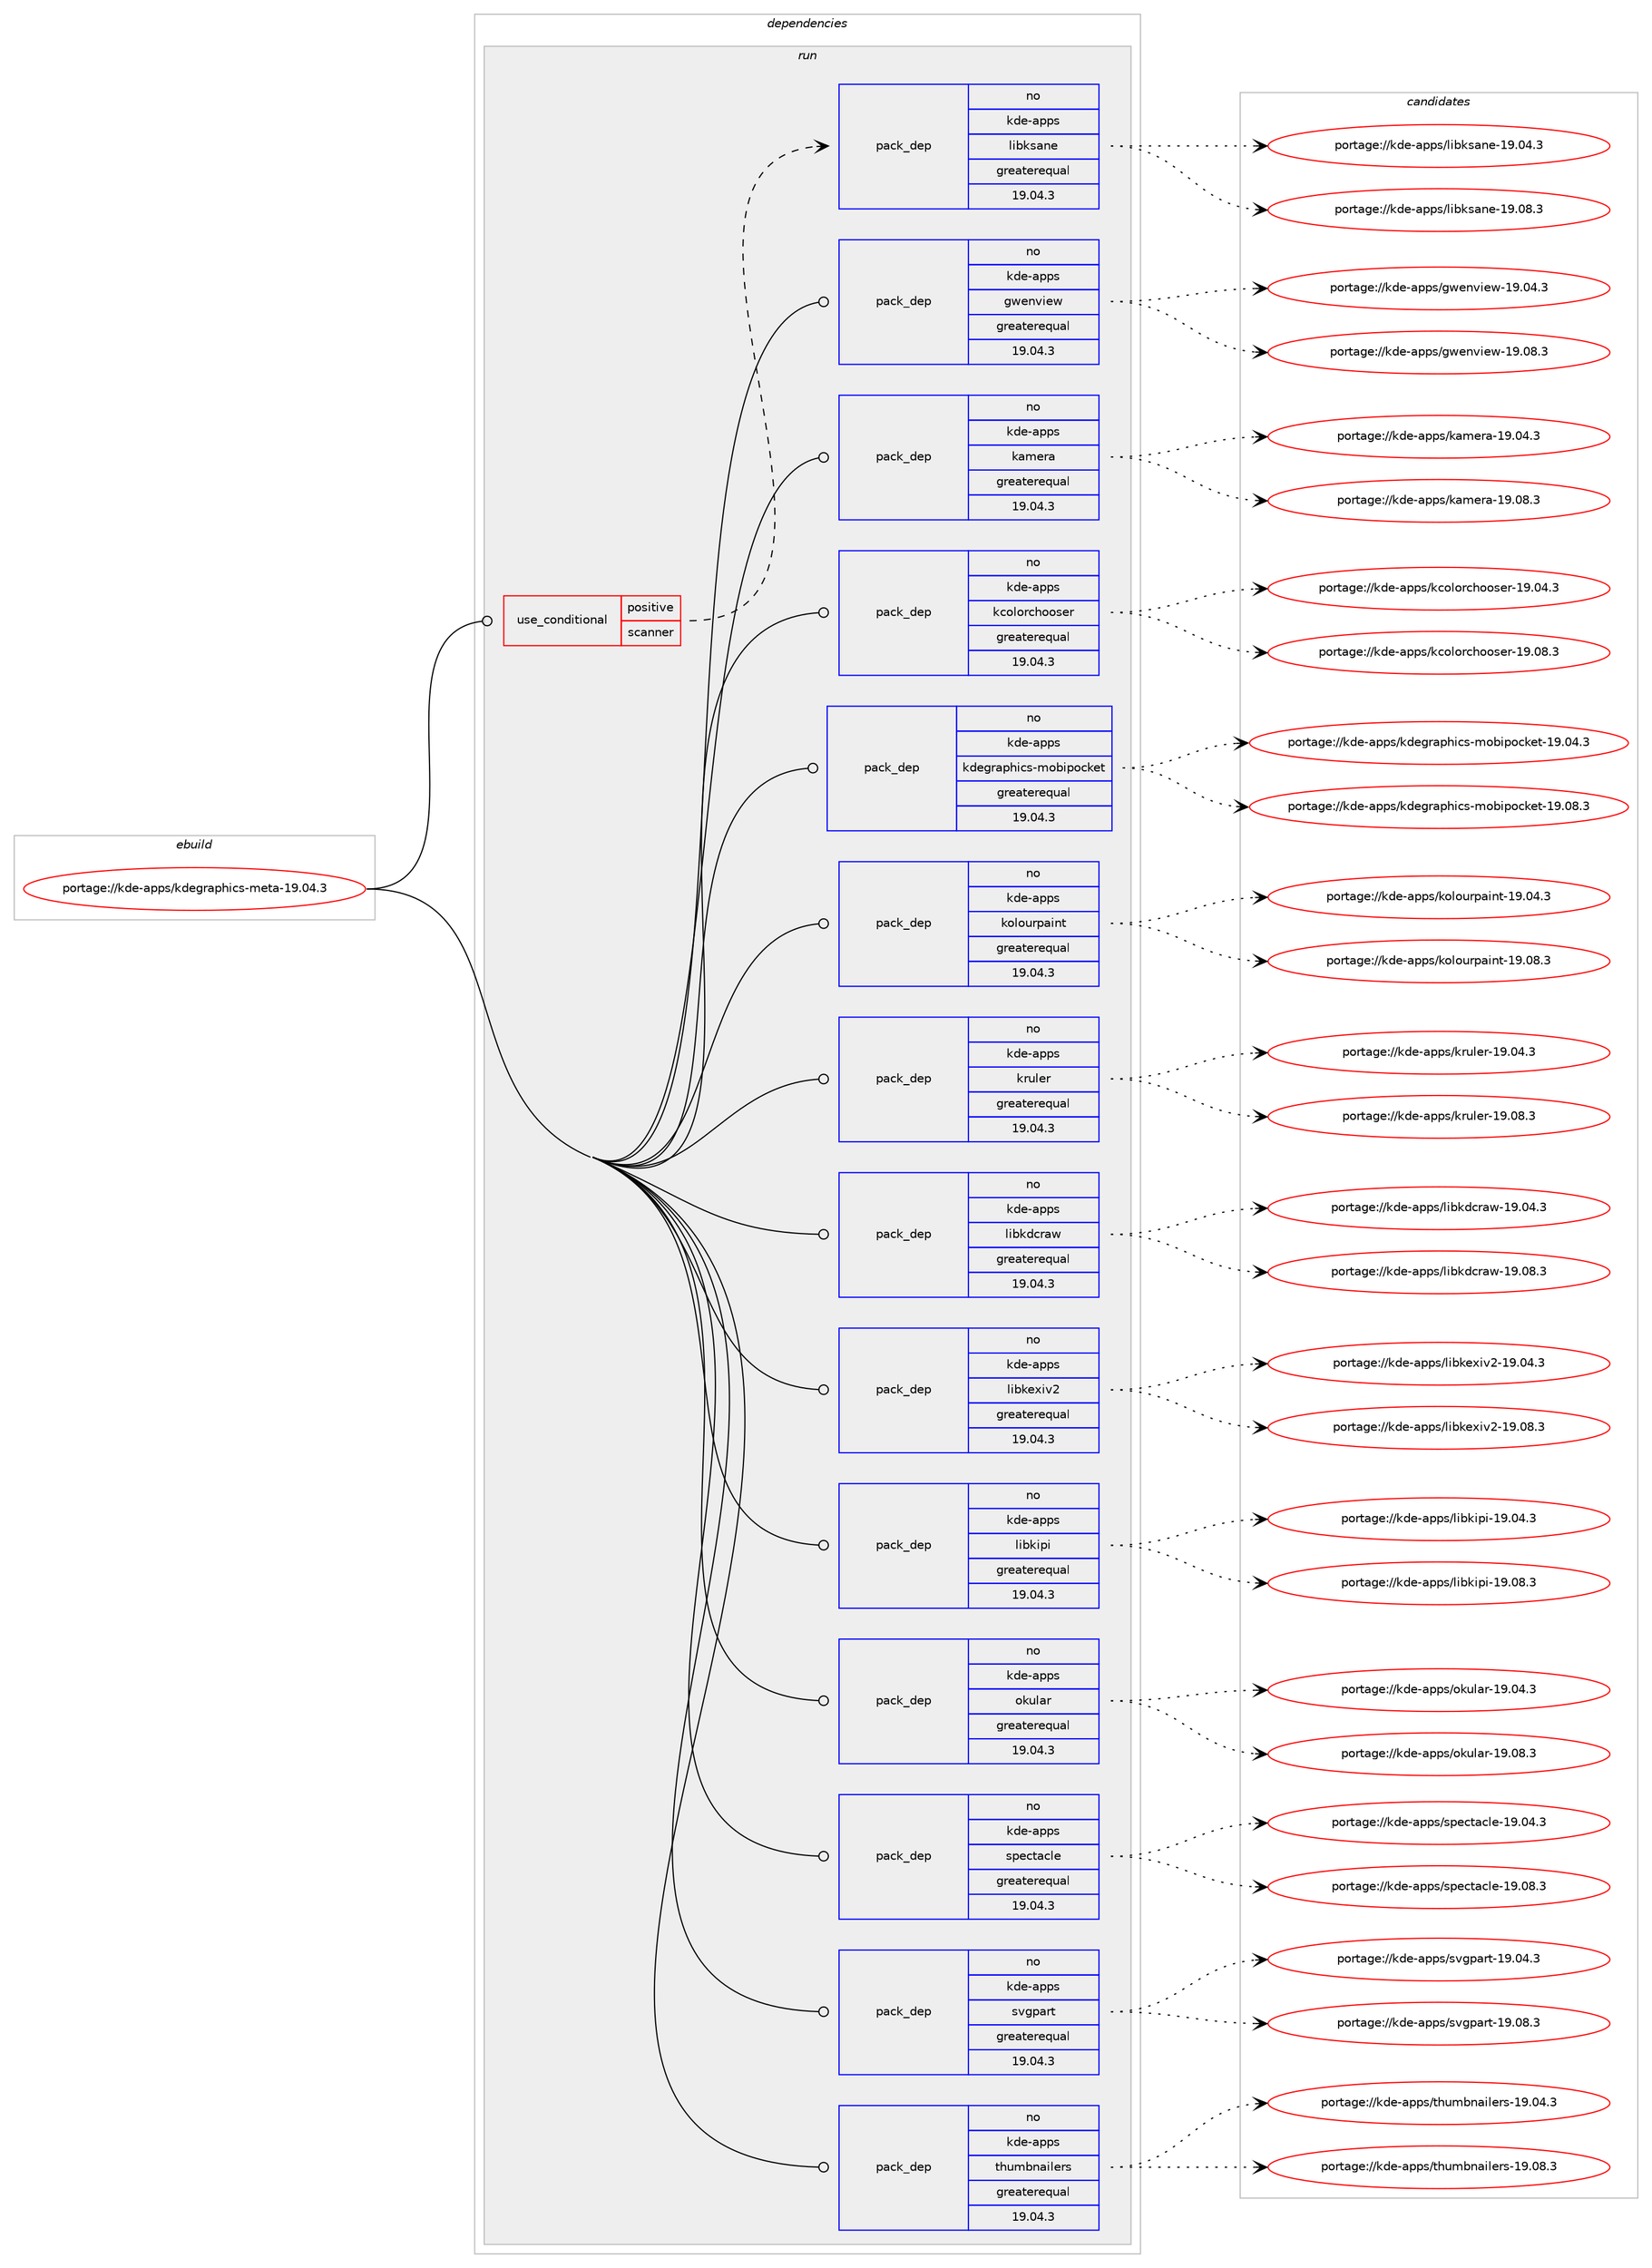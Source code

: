 digraph prolog {

# *************
# Graph options
# *************

newrank=true;
concentrate=true;
compound=true;
graph [rankdir=LR,fontname=Helvetica,fontsize=10,ranksep=1.5];#, ranksep=2.5, nodesep=0.2];
edge  [arrowhead=vee];
node  [fontname=Helvetica,fontsize=10];

# **********
# The ebuild
# **********

subgraph cluster_leftcol {
color=gray;
rank=same;
label=<<i>ebuild</i>>;
id [label="portage://kde-apps/kdegraphics-meta-19.04.3", color=red, width=4, href="../kde-apps/kdegraphics-meta-19.04.3.svg"];
}

# ****************
# The dependencies
# ****************

subgraph cluster_midcol {
color=gray;
label=<<i>dependencies</i>>;
subgraph cluster_compile {
fillcolor="#eeeeee";
style=filled;
label=<<i>compile</i>>;
}
subgraph cluster_compileandrun {
fillcolor="#eeeeee";
style=filled;
label=<<i>compile and run</i>>;
}
subgraph cluster_run {
fillcolor="#eeeeee";
style=filled;
label=<<i>run</i>>;
subgraph cond75084 {
dependency288245 [label=<<TABLE BORDER="0" CELLBORDER="1" CELLSPACING="0" CELLPADDING="4"><TR><TD ROWSPAN="3" CELLPADDING="10">use_conditional</TD></TR><TR><TD>positive</TD></TR><TR><TD>scanner</TD></TR></TABLE>>, shape=none, color=red];
subgraph pack208845 {
dependency288246 [label=<<TABLE BORDER="0" CELLBORDER="1" CELLSPACING="0" CELLPADDING="4" WIDTH="220"><TR><TD ROWSPAN="6" CELLPADDING="30">pack_dep</TD></TR><TR><TD WIDTH="110">no</TD></TR><TR><TD>kde-apps</TD></TR><TR><TD>libksane</TD></TR><TR><TD>greaterequal</TD></TR><TR><TD>19.04.3</TD></TR></TABLE>>, shape=none, color=blue];
}
dependency288245:e -> dependency288246:w [weight=20,style="dashed",arrowhead="vee"];
}
id:e -> dependency288245:w [weight=20,style="solid",arrowhead="odot"];
subgraph pack208846 {
dependency288247 [label=<<TABLE BORDER="0" CELLBORDER="1" CELLSPACING="0" CELLPADDING="4" WIDTH="220"><TR><TD ROWSPAN="6" CELLPADDING="30">pack_dep</TD></TR><TR><TD WIDTH="110">no</TD></TR><TR><TD>kde-apps</TD></TR><TR><TD>gwenview</TD></TR><TR><TD>greaterequal</TD></TR><TR><TD>19.04.3</TD></TR></TABLE>>, shape=none, color=blue];
}
id:e -> dependency288247:w [weight=20,style="solid",arrowhead="odot"];
subgraph pack208847 {
dependency288248 [label=<<TABLE BORDER="0" CELLBORDER="1" CELLSPACING="0" CELLPADDING="4" WIDTH="220"><TR><TD ROWSPAN="6" CELLPADDING="30">pack_dep</TD></TR><TR><TD WIDTH="110">no</TD></TR><TR><TD>kde-apps</TD></TR><TR><TD>kamera</TD></TR><TR><TD>greaterequal</TD></TR><TR><TD>19.04.3</TD></TR></TABLE>>, shape=none, color=blue];
}
id:e -> dependency288248:w [weight=20,style="solid",arrowhead="odot"];
subgraph pack208848 {
dependency288249 [label=<<TABLE BORDER="0" CELLBORDER="1" CELLSPACING="0" CELLPADDING="4" WIDTH="220"><TR><TD ROWSPAN="6" CELLPADDING="30">pack_dep</TD></TR><TR><TD WIDTH="110">no</TD></TR><TR><TD>kde-apps</TD></TR><TR><TD>kcolorchooser</TD></TR><TR><TD>greaterequal</TD></TR><TR><TD>19.04.3</TD></TR></TABLE>>, shape=none, color=blue];
}
id:e -> dependency288249:w [weight=20,style="solid",arrowhead="odot"];
subgraph pack208849 {
dependency288250 [label=<<TABLE BORDER="0" CELLBORDER="1" CELLSPACING="0" CELLPADDING="4" WIDTH="220"><TR><TD ROWSPAN="6" CELLPADDING="30">pack_dep</TD></TR><TR><TD WIDTH="110">no</TD></TR><TR><TD>kde-apps</TD></TR><TR><TD>kdegraphics-mobipocket</TD></TR><TR><TD>greaterequal</TD></TR><TR><TD>19.04.3</TD></TR></TABLE>>, shape=none, color=blue];
}
id:e -> dependency288250:w [weight=20,style="solid",arrowhead="odot"];
subgraph pack208850 {
dependency288251 [label=<<TABLE BORDER="0" CELLBORDER="1" CELLSPACING="0" CELLPADDING="4" WIDTH="220"><TR><TD ROWSPAN="6" CELLPADDING="30">pack_dep</TD></TR><TR><TD WIDTH="110">no</TD></TR><TR><TD>kde-apps</TD></TR><TR><TD>kolourpaint</TD></TR><TR><TD>greaterequal</TD></TR><TR><TD>19.04.3</TD></TR></TABLE>>, shape=none, color=blue];
}
id:e -> dependency288251:w [weight=20,style="solid",arrowhead="odot"];
subgraph pack208851 {
dependency288252 [label=<<TABLE BORDER="0" CELLBORDER="1" CELLSPACING="0" CELLPADDING="4" WIDTH="220"><TR><TD ROWSPAN="6" CELLPADDING="30">pack_dep</TD></TR><TR><TD WIDTH="110">no</TD></TR><TR><TD>kde-apps</TD></TR><TR><TD>kruler</TD></TR><TR><TD>greaterequal</TD></TR><TR><TD>19.04.3</TD></TR></TABLE>>, shape=none, color=blue];
}
id:e -> dependency288252:w [weight=20,style="solid",arrowhead="odot"];
subgraph pack208852 {
dependency288253 [label=<<TABLE BORDER="0" CELLBORDER="1" CELLSPACING="0" CELLPADDING="4" WIDTH="220"><TR><TD ROWSPAN="6" CELLPADDING="30">pack_dep</TD></TR><TR><TD WIDTH="110">no</TD></TR><TR><TD>kde-apps</TD></TR><TR><TD>libkdcraw</TD></TR><TR><TD>greaterequal</TD></TR><TR><TD>19.04.3</TD></TR></TABLE>>, shape=none, color=blue];
}
id:e -> dependency288253:w [weight=20,style="solid",arrowhead="odot"];
subgraph pack208853 {
dependency288254 [label=<<TABLE BORDER="0" CELLBORDER="1" CELLSPACING="0" CELLPADDING="4" WIDTH="220"><TR><TD ROWSPAN="6" CELLPADDING="30">pack_dep</TD></TR><TR><TD WIDTH="110">no</TD></TR><TR><TD>kde-apps</TD></TR><TR><TD>libkexiv2</TD></TR><TR><TD>greaterequal</TD></TR><TR><TD>19.04.3</TD></TR></TABLE>>, shape=none, color=blue];
}
id:e -> dependency288254:w [weight=20,style="solid",arrowhead="odot"];
subgraph pack208854 {
dependency288255 [label=<<TABLE BORDER="0" CELLBORDER="1" CELLSPACING="0" CELLPADDING="4" WIDTH="220"><TR><TD ROWSPAN="6" CELLPADDING="30">pack_dep</TD></TR><TR><TD WIDTH="110">no</TD></TR><TR><TD>kde-apps</TD></TR><TR><TD>libkipi</TD></TR><TR><TD>greaterequal</TD></TR><TR><TD>19.04.3</TD></TR></TABLE>>, shape=none, color=blue];
}
id:e -> dependency288255:w [weight=20,style="solid",arrowhead="odot"];
subgraph pack208855 {
dependency288256 [label=<<TABLE BORDER="0" CELLBORDER="1" CELLSPACING="0" CELLPADDING="4" WIDTH="220"><TR><TD ROWSPAN="6" CELLPADDING="30">pack_dep</TD></TR><TR><TD WIDTH="110">no</TD></TR><TR><TD>kde-apps</TD></TR><TR><TD>okular</TD></TR><TR><TD>greaterequal</TD></TR><TR><TD>19.04.3</TD></TR></TABLE>>, shape=none, color=blue];
}
id:e -> dependency288256:w [weight=20,style="solid",arrowhead="odot"];
subgraph pack208856 {
dependency288257 [label=<<TABLE BORDER="0" CELLBORDER="1" CELLSPACING="0" CELLPADDING="4" WIDTH="220"><TR><TD ROWSPAN="6" CELLPADDING="30">pack_dep</TD></TR><TR><TD WIDTH="110">no</TD></TR><TR><TD>kde-apps</TD></TR><TR><TD>spectacle</TD></TR><TR><TD>greaterequal</TD></TR><TR><TD>19.04.3</TD></TR></TABLE>>, shape=none, color=blue];
}
id:e -> dependency288257:w [weight=20,style="solid",arrowhead="odot"];
subgraph pack208857 {
dependency288258 [label=<<TABLE BORDER="0" CELLBORDER="1" CELLSPACING="0" CELLPADDING="4" WIDTH="220"><TR><TD ROWSPAN="6" CELLPADDING="30">pack_dep</TD></TR><TR><TD WIDTH="110">no</TD></TR><TR><TD>kde-apps</TD></TR><TR><TD>svgpart</TD></TR><TR><TD>greaterequal</TD></TR><TR><TD>19.04.3</TD></TR></TABLE>>, shape=none, color=blue];
}
id:e -> dependency288258:w [weight=20,style="solid",arrowhead="odot"];
subgraph pack208858 {
dependency288259 [label=<<TABLE BORDER="0" CELLBORDER="1" CELLSPACING="0" CELLPADDING="4" WIDTH="220"><TR><TD ROWSPAN="6" CELLPADDING="30">pack_dep</TD></TR><TR><TD WIDTH="110">no</TD></TR><TR><TD>kde-apps</TD></TR><TR><TD>thumbnailers</TD></TR><TR><TD>greaterequal</TD></TR><TR><TD>19.04.3</TD></TR></TABLE>>, shape=none, color=blue];
}
id:e -> dependency288259:w [weight=20,style="solid",arrowhead="odot"];
}
}

# **************
# The candidates
# **************

subgraph cluster_choices {
rank=same;
color=gray;
label=<<i>candidates</i>>;

subgraph choice208845 {
color=black;
nodesep=1;
choiceportage10710010145971121121154710810598107115971101014549574648524651 [label="portage://kde-apps/libksane-19.04.3", color=red, width=4,href="../kde-apps/libksane-19.04.3.svg"];
choiceportage10710010145971121121154710810598107115971101014549574648564651 [label="portage://kde-apps/libksane-19.08.3", color=red, width=4,href="../kde-apps/libksane-19.08.3.svg"];
dependency288246:e -> choiceportage10710010145971121121154710810598107115971101014549574648524651:w [style=dotted,weight="100"];
dependency288246:e -> choiceportage10710010145971121121154710810598107115971101014549574648564651:w [style=dotted,weight="100"];
}
subgraph choice208846 {
color=black;
nodesep=1;
choiceportage1071001014597112112115471031191011101181051011194549574648524651 [label="portage://kde-apps/gwenview-19.04.3", color=red, width=4,href="../kde-apps/gwenview-19.04.3.svg"];
choiceportage1071001014597112112115471031191011101181051011194549574648564651 [label="portage://kde-apps/gwenview-19.08.3", color=red, width=4,href="../kde-apps/gwenview-19.08.3.svg"];
dependency288247:e -> choiceportage1071001014597112112115471031191011101181051011194549574648524651:w [style=dotted,weight="100"];
dependency288247:e -> choiceportage1071001014597112112115471031191011101181051011194549574648564651:w [style=dotted,weight="100"];
}
subgraph choice208847 {
color=black;
nodesep=1;
choiceportage10710010145971121121154710797109101114974549574648524651 [label="portage://kde-apps/kamera-19.04.3", color=red, width=4,href="../kde-apps/kamera-19.04.3.svg"];
choiceportage10710010145971121121154710797109101114974549574648564651 [label="portage://kde-apps/kamera-19.08.3", color=red, width=4,href="../kde-apps/kamera-19.08.3.svg"];
dependency288248:e -> choiceportage10710010145971121121154710797109101114974549574648524651:w [style=dotted,weight="100"];
dependency288248:e -> choiceportage10710010145971121121154710797109101114974549574648564651:w [style=dotted,weight="100"];
}
subgraph choice208848 {
color=black;
nodesep=1;
choiceportage10710010145971121121154710799111108111114991041111111151011144549574648524651 [label="portage://kde-apps/kcolorchooser-19.04.3", color=red, width=4,href="../kde-apps/kcolorchooser-19.04.3.svg"];
choiceportage10710010145971121121154710799111108111114991041111111151011144549574648564651 [label="portage://kde-apps/kcolorchooser-19.08.3", color=red, width=4,href="../kde-apps/kcolorchooser-19.08.3.svg"];
dependency288249:e -> choiceportage10710010145971121121154710799111108111114991041111111151011144549574648524651:w [style=dotted,weight="100"];
dependency288249:e -> choiceportage10710010145971121121154710799111108111114991041111111151011144549574648564651:w [style=dotted,weight="100"];
}
subgraph choice208849 {
color=black;
nodesep=1;
choiceportage10710010145971121121154710710010110311497112104105991154510911198105112111991071011164549574648524651 [label="portage://kde-apps/kdegraphics-mobipocket-19.04.3", color=red, width=4,href="../kde-apps/kdegraphics-mobipocket-19.04.3.svg"];
choiceportage10710010145971121121154710710010110311497112104105991154510911198105112111991071011164549574648564651 [label="portage://kde-apps/kdegraphics-mobipocket-19.08.3", color=red, width=4,href="../kde-apps/kdegraphics-mobipocket-19.08.3.svg"];
dependency288250:e -> choiceportage10710010145971121121154710710010110311497112104105991154510911198105112111991071011164549574648524651:w [style=dotted,weight="100"];
dependency288250:e -> choiceportage10710010145971121121154710710010110311497112104105991154510911198105112111991071011164549574648564651:w [style=dotted,weight="100"];
}
subgraph choice208850 {
color=black;
nodesep=1;
choiceportage107100101459711211211547107111108111117114112971051101164549574648524651 [label="portage://kde-apps/kolourpaint-19.04.3", color=red, width=4,href="../kde-apps/kolourpaint-19.04.3.svg"];
choiceportage107100101459711211211547107111108111117114112971051101164549574648564651 [label="portage://kde-apps/kolourpaint-19.08.3", color=red, width=4,href="../kde-apps/kolourpaint-19.08.3.svg"];
dependency288251:e -> choiceportage107100101459711211211547107111108111117114112971051101164549574648524651:w [style=dotted,weight="100"];
dependency288251:e -> choiceportage107100101459711211211547107111108111117114112971051101164549574648564651:w [style=dotted,weight="100"];
}
subgraph choice208851 {
color=black;
nodesep=1;
choiceportage1071001014597112112115471071141171081011144549574648524651 [label="portage://kde-apps/kruler-19.04.3", color=red, width=4,href="../kde-apps/kruler-19.04.3.svg"];
choiceportage1071001014597112112115471071141171081011144549574648564651 [label="portage://kde-apps/kruler-19.08.3", color=red, width=4,href="../kde-apps/kruler-19.08.3.svg"];
dependency288252:e -> choiceportage1071001014597112112115471071141171081011144549574648524651:w [style=dotted,weight="100"];
dependency288252:e -> choiceportage1071001014597112112115471071141171081011144549574648564651:w [style=dotted,weight="100"];
}
subgraph choice208852 {
color=black;
nodesep=1;
choiceportage1071001014597112112115471081059810710099114971194549574648524651 [label="portage://kde-apps/libkdcraw-19.04.3", color=red, width=4,href="../kde-apps/libkdcraw-19.04.3.svg"];
choiceportage1071001014597112112115471081059810710099114971194549574648564651 [label="portage://kde-apps/libkdcraw-19.08.3", color=red, width=4,href="../kde-apps/libkdcraw-19.08.3.svg"];
dependency288253:e -> choiceportage1071001014597112112115471081059810710099114971194549574648524651:w [style=dotted,weight="100"];
dependency288253:e -> choiceportage1071001014597112112115471081059810710099114971194549574648564651:w [style=dotted,weight="100"];
}
subgraph choice208853 {
color=black;
nodesep=1;
choiceportage10710010145971121121154710810598107101120105118504549574648524651 [label="portage://kde-apps/libkexiv2-19.04.3", color=red, width=4,href="../kde-apps/libkexiv2-19.04.3.svg"];
choiceportage10710010145971121121154710810598107101120105118504549574648564651 [label="portage://kde-apps/libkexiv2-19.08.3", color=red, width=4,href="../kde-apps/libkexiv2-19.08.3.svg"];
dependency288254:e -> choiceportage10710010145971121121154710810598107101120105118504549574648524651:w [style=dotted,weight="100"];
dependency288254:e -> choiceportage10710010145971121121154710810598107101120105118504549574648564651:w [style=dotted,weight="100"];
}
subgraph choice208854 {
color=black;
nodesep=1;
choiceportage107100101459711211211547108105981071051121054549574648524651 [label="portage://kde-apps/libkipi-19.04.3", color=red, width=4,href="../kde-apps/libkipi-19.04.3.svg"];
choiceportage107100101459711211211547108105981071051121054549574648564651 [label="portage://kde-apps/libkipi-19.08.3", color=red, width=4,href="../kde-apps/libkipi-19.08.3.svg"];
dependency288255:e -> choiceportage107100101459711211211547108105981071051121054549574648524651:w [style=dotted,weight="100"];
dependency288255:e -> choiceportage107100101459711211211547108105981071051121054549574648564651:w [style=dotted,weight="100"];
}
subgraph choice208855 {
color=black;
nodesep=1;
choiceportage107100101459711211211547111107117108971144549574648524651 [label="portage://kde-apps/okular-19.04.3", color=red, width=4,href="../kde-apps/okular-19.04.3.svg"];
choiceportage107100101459711211211547111107117108971144549574648564651 [label="portage://kde-apps/okular-19.08.3", color=red, width=4,href="../kde-apps/okular-19.08.3.svg"];
dependency288256:e -> choiceportage107100101459711211211547111107117108971144549574648524651:w [style=dotted,weight="100"];
dependency288256:e -> choiceportage107100101459711211211547111107117108971144549574648564651:w [style=dotted,weight="100"];
}
subgraph choice208856 {
color=black;
nodesep=1;
choiceportage1071001014597112112115471151121019911697991081014549574648524651 [label="portage://kde-apps/spectacle-19.04.3", color=red, width=4,href="../kde-apps/spectacle-19.04.3.svg"];
choiceportage1071001014597112112115471151121019911697991081014549574648564651 [label="portage://kde-apps/spectacle-19.08.3", color=red, width=4,href="../kde-apps/spectacle-19.08.3.svg"];
dependency288257:e -> choiceportage1071001014597112112115471151121019911697991081014549574648524651:w [style=dotted,weight="100"];
dependency288257:e -> choiceportage1071001014597112112115471151121019911697991081014549574648564651:w [style=dotted,weight="100"];
}
subgraph choice208857 {
color=black;
nodesep=1;
choiceportage107100101459711211211547115118103112971141164549574648524651 [label="portage://kde-apps/svgpart-19.04.3", color=red, width=4,href="../kde-apps/svgpart-19.04.3.svg"];
choiceportage107100101459711211211547115118103112971141164549574648564651 [label="portage://kde-apps/svgpart-19.08.3", color=red, width=4,href="../kde-apps/svgpart-19.08.3.svg"];
dependency288258:e -> choiceportage107100101459711211211547115118103112971141164549574648524651:w [style=dotted,weight="100"];
dependency288258:e -> choiceportage107100101459711211211547115118103112971141164549574648564651:w [style=dotted,weight="100"];
}
subgraph choice208858 {
color=black;
nodesep=1;
choiceportage10710010145971121121154711610411710998110971051081011141154549574648524651 [label="portage://kde-apps/thumbnailers-19.04.3", color=red, width=4,href="../kde-apps/thumbnailers-19.04.3.svg"];
choiceportage10710010145971121121154711610411710998110971051081011141154549574648564651 [label="portage://kde-apps/thumbnailers-19.08.3", color=red, width=4,href="../kde-apps/thumbnailers-19.08.3.svg"];
dependency288259:e -> choiceportage10710010145971121121154711610411710998110971051081011141154549574648524651:w [style=dotted,weight="100"];
dependency288259:e -> choiceportage10710010145971121121154711610411710998110971051081011141154549574648564651:w [style=dotted,weight="100"];
}
}

}
